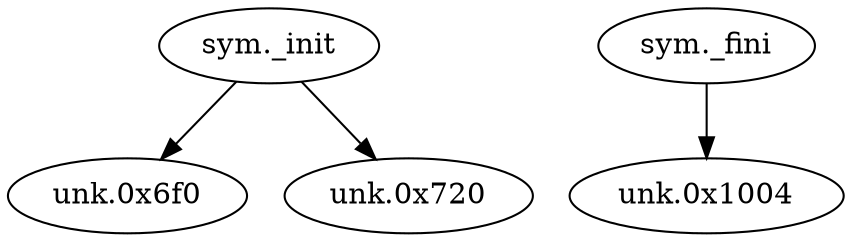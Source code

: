 digraph code {
  "0x000006cc" [label="sym._init"];
  "0x000006cc" -> "0x000006f0";
  "0x000006f0" [label="unk.0x6f0"];
  "0x000006cc" -> "0x00000720";
  "0x00000720" [label="unk.0x720"];
  "0x00000fe0" [label="sym._fini"];
  "0x00000fe0" -> "0x00001004";
  "0x00001004" [label="unk.0x1004"];
}